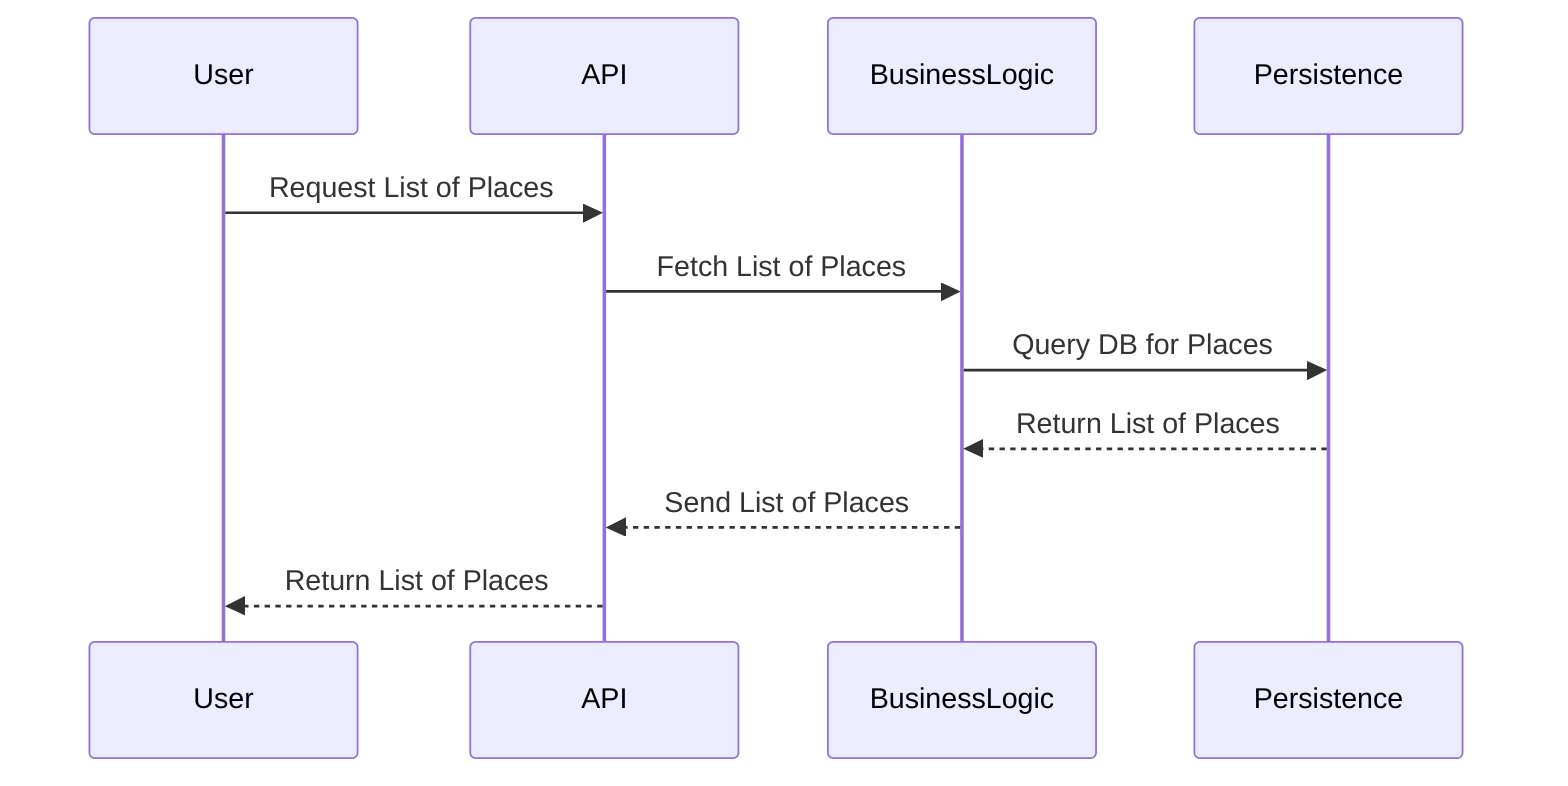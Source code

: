 sequenceDiagram
    participant User
    participant API
    participant BusinessLogic
    participant Persistence

    User->>API: Request List of Places
    API->>BusinessLogic: Fetch List of Places
    BusinessLogic->>Persistence: Query DB for Places
    Persistence-->>BusinessLogic: Return List of Places
    BusinessLogic-->>API: Send List of Places
    API-->>User: Return List of Places